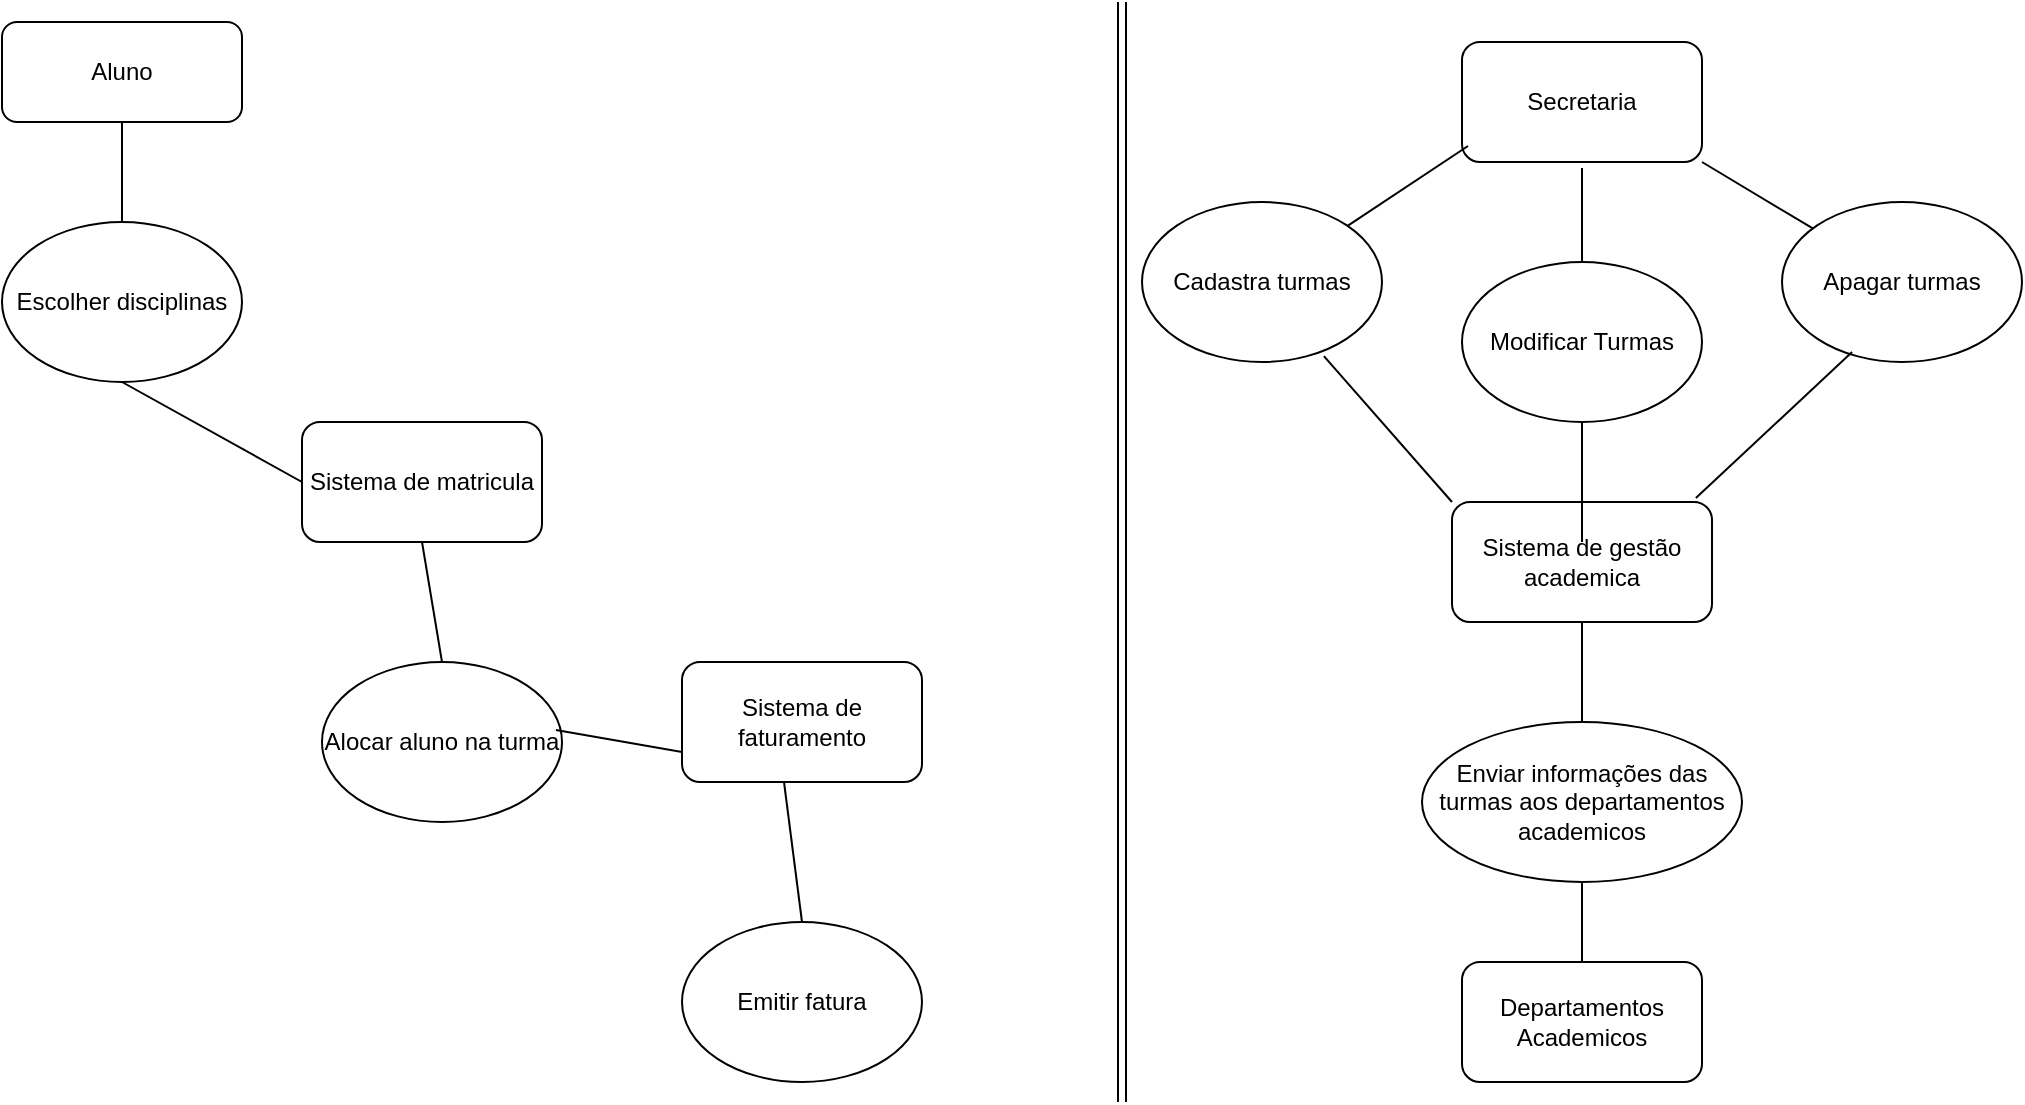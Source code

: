 <mxfile version="26.1.1">
  <diagram name="Página-1" id="Qb7szLiLQLOSmvN_bmbE">
    <mxGraphModel dx="1368" dy="760" grid="1" gridSize="10" guides="1" tooltips="1" connect="1" arrows="1" fold="1" page="1" pageScale="1" pageWidth="827" pageHeight="1169" math="0" shadow="0">
      <root>
        <mxCell id="0" />
        <mxCell id="1" parent="0" />
        <mxCell id="MlPlM8QsREeOTsMID0Yd-1" value="Sistema de faturamento" style="rounded=1;whiteSpace=wrap;html=1;" vertex="1" parent="1">
          <mxGeometry x="380" y="360" width="120" height="60" as="geometry" />
        </mxCell>
        <mxCell id="MlPlM8QsREeOTsMID0Yd-3" value="Sistema de matricula" style="rounded=1;whiteSpace=wrap;html=1;" vertex="1" parent="1">
          <mxGeometry x="190" y="240" width="120" height="60" as="geometry" />
        </mxCell>
        <mxCell id="MlPlM8QsREeOTsMID0Yd-4" value="Aluno" style="rounded=1;whiteSpace=wrap;html=1;" vertex="1" parent="1">
          <mxGeometry x="40" y="40" width="120" height="50" as="geometry" />
        </mxCell>
        <mxCell id="MlPlM8QsREeOTsMID0Yd-9" value="Emitir fatura" style="ellipse;whiteSpace=wrap;html=1;" vertex="1" parent="1">
          <mxGeometry x="380" y="490" width="120" height="80" as="geometry" />
        </mxCell>
        <mxCell id="MlPlM8QsREeOTsMID0Yd-10" value="Alocar aluno na turma" style="ellipse;whiteSpace=wrap;html=1;" vertex="1" parent="1">
          <mxGeometry x="200" y="360" width="120" height="80" as="geometry" />
        </mxCell>
        <mxCell id="MlPlM8QsREeOTsMID0Yd-11" value="Escolher disciplinas" style="ellipse;whiteSpace=wrap;html=1;" vertex="1" parent="1">
          <mxGeometry x="40" y="140" width="120" height="80" as="geometry" />
        </mxCell>
        <mxCell id="MlPlM8QsREeOTsMID0Yd-13" value="" style="endArrow=none;html=1;rounded=0;exitX=0.5;exitY=1;exitDx=0;exitDy=0;" edge="1" parent="1" source="MlPlM8QsREeOTsMID0Yd-4" target="MlPlM8QsREeOTsMID0Yd-11">
          <mxGeometry width="50" height="50" relative="1" as="geometry">
            <mxPoint x="390" y="420" as="sourcePoint" />
            <mxPoint x="440" y="370" as="targetPoint" />
          </mxGeometry>
        </mxCell>
        <mxCell id="MlPlM8QsREeOTsMID0Yd-14" value="" style="endArrow=none;html=1;rounded=0;exitX=0.5;exitY=1;exitDx=0;exitDy=0;entryX=0;entryY=0.5;entryDx=0;entryDy=0;" edge="1" parent="1" source="MlPlM8QsREeOTsMID0Yd-11" target="MlPlM8QsREeOTsMID0Yd-3">
          <mxGeometry width="50" height="50" relative="1" as="geometry">
            <mxPoint x="220" y="380" as="sourcePoint" />
            <mxPoint x="180" y="270" as="targetPoint" />
          </mxGeometry>
        </mxCell>
        <mxCell id="MlPlM8QsREeOTsMID0Yd-15" value="" style="endArrow=none;html=1;rounded=0;exitX=0.5;exitY=1;exitDx=0;exitDy=0;entryX=0.5;entryY=0;entryDx=0;entryDy=0;" edge="1" parent="1" source="MlPlM8QsREeOTsMID0Yd-3" target="MlPlM8QsREeOTsMID0Yd-10">
          <mxGeometry width="50" height="50" relative="1" as="geometry">
            <mxPoint x="390" y="420" as="sourcePoint" />
            <mxPoint x="440" y="370" as="targetPoint" />
          </mxGeometry>
        </mxCell>
        <mxCell id="MlPlM8QsREeOTsMID0Yd-16" value="" style="endArrow=none;html=1;rounded=0;exitX=0.975;exitY=0.425;exitDx=0;exitDy=0;exitPerimeter=0;entryX=0;entryY=0.75;entryDx=0;entryDy=0;" edge="1" parent="1" source="MlPlM8QsREeOTsMID0Yd-10" target="MlPlM8QsREeOTsMID0Yd-1">
          <mxGeometry width="50" height="50" relative="1" as="geometry">
            <mxPoint x="390" y="420" as="sourcePoint" />
            <mxPoint x="440" y="370" as="targetPoint" />
          </mxGeometry>
        </mxCell>
        <mxCell id="MlPlM8QsREeOTsMID0Yd-17" value="" style="endArrow=none;html=1;rounded=0;entryX=0.425;entryY=1;entryDx=0;entryDy=0;entryPerimeter=0;exitX=0.5;exitY=0;exitDx=0;exitDy=0;" edge="1" parent="1" source="MlPlM8QsREeOTsMID0Yd-9" target="MlPlM8QsREeOTsMID0Yd-1">
          <mxGeometry width="50" height="50" relative="1" as="geometry">
            <mxPoint x="390" y="420" as="sourcePoint" />
            <mxPoint x="440" y="370" as="targetPoint" />
          </mxGeometry>
        </mxCell>
        <mxCell id="MlPlM8QsREeOTsMID0Yd-18" value="" style="shape=link;html=1;rounded=0;" edge="1" parent="1">
          <mxGeometry width="100" relative="1" as="geometry">
            <mxPoint x="600" y="30" as="sourcePoint" />
            <mxPoint x="600" y="580" as="targetPoint" />
          </mxGeometry>
        </mxCell>
        <mxCell id="MlPlM8QsREeOTsMID0Yd-20" value="Departamentos Academicos" style="rounded=1;whiteSpace=wrap;html=1;" vertex="1" parent="1">
          <mxGeometry x="770" y="510" width="120" height="60" as="geometry" />
        </mxCell>
        <mxCell id="MlPlM8QsREeOTsMID0Yd-21" value="Sistema de gestão academica" style="rounded=1;whiteSpace=wrap;html=1;" vertex="1" parent="1">
          <mxGeometry x="765" y="280" width="130" height="60" as="geometry" />
        </mxCell>
        <mxCell id="MlPlM8QsREeOTsMID0Yd-22" value="Secretaria" style="rounded=1;whiteSpace=wrap;html=1;" vertex="1" parent="1">
          <mxGeometry x="770" y="50" width="120" height="60" as="geometry" />
        </mxCell>
        <mxCell id="MlPlM8QsREeOTsMID0Yd-23" value="Enviar informações das turmas aos departamentos academicos" style="ellipse;whiteSpace=wrap;html=1;" vertex="1" parent="1">
          <mxGeometry x="750" y="390" width="160" height="80" as="geometry" />
        </mxCell>
        <mxCell id="MlPlM8QsREeOTsMID0Yd-24" value="Apagar turmas" style="ellipse;whiteSpace=wrap;html=1;" vertex="1" parent="1">
          <mxGeometry x="930" y="130" width="120" height="80" as="geometry" />
        </mxCell>
        <mxCell id="MlPlM8QsREeOTsMID0Yd-25" value="Modificar Turmas" style="ellipse;whiteSpace=wrap;html=1;" vertex="1" parent="1">
          <mxGeometry x="770" y="160" width="120" height="80" as="geometry" />
        </mxCell>
        <mxCell id="MlPlM8QsREeOTsMID0Yd-26" value="Cadastra turmas" style="ellipse;whiteSpace=wrap;html=1;" vertex="1" parent="1">
          <mxGeometry x="610" y="130" width="120" height="80" as="geometry" />
        </mxCell>
        <mxCell id="MlPlM8QsREeOTsMID0Yd-27" value="" style="endArrow=none;html=1;rounded=0;entryX=0.025;entryY=0.867;entryDx=0;entryDy=0;entryPerimeter=0;" edge="1" parent="1" source="MlPlM8QsREeOTsMID0Yd-26" target="MlPlM8QsREeOTsMID0Yd-22">
          <mxGeometry width="50" height="50" relative="1" as="geometry">
            <mxPoint x="540" y="290" as="sourcePoint" />
            <mxPoint x="590" y="240" as="targetPoint" />
          </mxGeometry>
        </mxCell>
        <mxCell id="MlPlM8QsREeOTsMID0Yd-28" value="" style="endArrow=none;html=1;rounded=0;" edge="1" parent="1" source="MlPlM8QsREeOTsMID0Yd-25">
          <mxGeometry width="50" height="50" relative="1" as="geometry">
            <mxPoint x="540" y="290" as="sourcePoint" />
            <mxPoint x="830" y="113" as="targetPoint" />
          </mxGeometry>
        </mxCell>
        <mxCell id="MlPlM8QsREeOTsMID0Yd-29" value="" style="endArrow=none;html=1;rounded=0;entryX=1;entryY=1;entryDx=0;entryDy=0;" edge="1" parent="1" source="MlPlM8QsREeOTsMID0Yd-24" target="MlPlM8QsREeOTsMID0Yd-22">
          <mxGeometry width="50" height="50" relative="1" as="geometry">
            <mxPoint x="540" y="290" as="sourcePoint" />
            <mxPoint x="590" y="240" as="targetPoint" />
          </mxGeometry>
        </mxCell>
        <mxCell id="MlPlM8QsREeOTsMID0Yd-30" value="" style="endArrow=none;html=1;rounded=0;entryX=0.758;entryY=0.963;entryDx=0;entryDy=0;entryPerimeter=0;exitX=0;exitY=0;exitDx=0;exitDy=0;" edge="1" parent="1" source="MlPlM8QsREeOTsMID0Yd-21" target="MlPlM8QsREeOTsMID0Yd-26">
          <mxGeometry width="50" height="50" relative="1" as="geometry">
            <mxPoint x="540" y="290" as="sourcePoint" />
            <mxPoint x="590" y="240" as="targetPoint" />
          </mxGeometry>
        </mxCell>
        <mxCell id="MlPlM8QsREeOTsMID0Yd-31" value="" style="endArrow=none;html=1;rounded=0;entryX=0.5;entryY=1;entryDx=0;entryDy=0;" edge="1" parent="1" target="MlPlM8QsREeOTsMID0Yd-25">
          <mxGeometry width="50" height="50" relative="1" as="geometry">
            <mxPoint x="830" y="300" as="sourcePoint" />
            <mxPoint x="590" y="240" as="targetPoint" />
          </mxGeometry>
        </mxCell>
        <mxCell id="MlPlM8QsREeOTsMID0Yd-32" value="" style="endArrow=none;html=1;rounded=0;entryX=0.292;entryY=0.938;entryDx=0;entryDy=0;entryPerimeter=0;exitX=0.938;exitY=-0.033;exitDx=0;exitDy=0;exitPerimeter=0;" edge="1" parent="1" source="MlPlM8QsREeOTsMID0Yd-21" target="MlPlM8QsREeOTsMID0Yd-24">
          <mxGeometry width="50" height="50" relative="1" as="geometry">
            <mxPoint x="540" y="290" as="sourcePoint" />
            <mxPoint x="590" y="240" as="targetPoint" />
          </mxGeometry>
        </mxCell>
        <mxCell id="MlPlM8QsREeOTsMID0Yd-33" value="" style="endArrow=none;html=1;rounded=0;exitX=0.5;exitY=1;exitDx=0;exitDy=0;" edge="1" parent="1" source="MlPlM8QsREeOTsMID0Yd-21" target="MlPlM8QsREeOTsMID0Yd-23">
          <mxGeometry width="50" height="50" relative="1" as="geometry">
            <mxPoint x="540" y="290" as="sourcePoint" />
            <mxPoint x="590" y="240" as="targetPoint" />
          </mxGeometry>
        </mxCell>
        <mxCell id="MlPlM8QsREeOTsMID0Yd-34" value="" style="endArrow=none;html=1;rounded=0;exitX=0.5;exitY=1;exitDx=0;exitDy=0;entryX=0.5;entryY=0;entryDx=0;entryDy=0;" edge="1" parent="1" source="MlPlM8QsREeOTsMID0Yd-23" target="MlPlM8QsREeOTsMID0Yd-20">
          <mxGeometry width="50" height="50" relative="1" as="geometry">
            <mxPoint x="740" y="430" as="sourcePoint" />
            <mxPoint x="590" y="240" as="targetPoint" />
          </mxGeometry>
        </mxCell>
      </root>
    </mxGraphModel>
  </diagram>
</mxfile>
